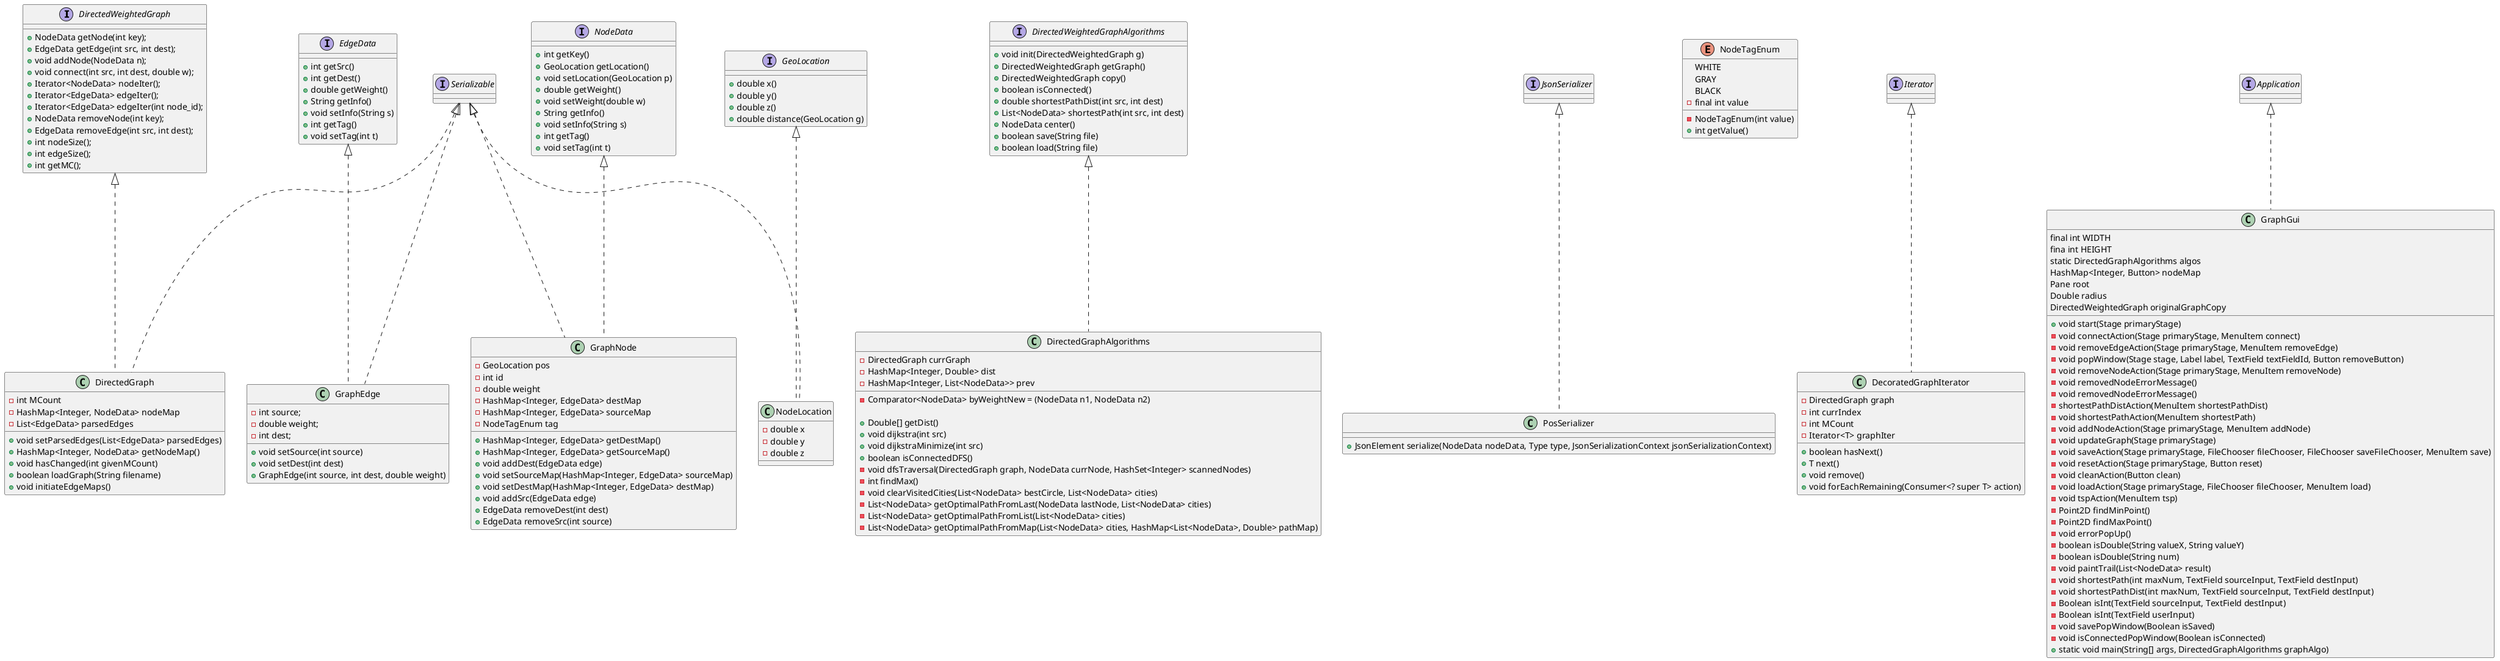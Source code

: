 @startuml
'https://plantuml.com/class-diagram

interface DirectedWeightedGraph{
    + NodeData getNode(int key);
    + EdgeData getEdge(int src, int dest);
    + void addNode(NodeData n);
    + void connect(int src, int dest, double w);
    + Iterator<NodeData> nodeIter();
    + Iterator<EdgeData> edgeIter();
    + Iterator<EdgeData> edgeIter(int node_id);
    + NodeData removeNode(int key);
    + EdgeData removeEdge(int src, int dest);
    + int nodeSize();
    + int edgeSize();
    + int getMC();
}

interface DirectedWeightedGraphAlgorithms{

    + void init(DirectedWeightedGraph g)
    + DirectedWeightedGraph getGraph()
    + DirectedWeightedGraph copy()
    + boolean isConnected()
    + double shortestPathDist(int src, int dest)
    + List<NodeData> shortestPath(int src, int dest)
    + NodeData center()
    + boolean save(String file)
    + boolean load(String file)
}

class DirectedGraph implements DirectedWeightedGraph, Serializable {

    - int MCount
    - HashMap<Integer, NodeData> nodeMap
    - List<EdgeData> parsedEdges

    + void setParsedEdges(List<EdgeData> parsedEdges)
    + HashMap<Integer, NodeData> getNodeMap()
    + void hasChanged(int givenMCount)
    + boolean loadGraph(String filename)
    + void initiateEdgeMaps()

}

class DirectedGraphAlgorithms implements DirectedWeightedGraphAlgorithms {
    - DirectedGraph currGraph
    - HashMap<Integer, Double> dist
    - HashMap<Integer, List<NodeData>> prev
    - Comparator<NodeData> byWeightNew = (NodeData n1, NodeData n2)

    + Double[] getDist()
    + void dijkstra(int src)
    + void dijkstraMinimize(int src)
    + boolean isConnectedDFS()
    - void dfsTraversal(DirectedGraph graph, NodeData currNode, HashSet<Integer> scannedNodes)
    - int findMax()
    - void clearVisitedCities(List<NodeData> bestCircle, List<NodeData> cities)
    - List<NodeData> getOptimalPathFromLast(NodeData lastNode, List<NodeData> cities)
    - List<NodeData> getOptimalPathFromList(List<NodeData> cities)
    - List<NodeData> getOptimalPathFromMap(List<NodeData> cities, HashMap<List<NodeData>, Double> pathMap)
}

interface EdgeData{
    + int getSrc()
    + int getDest()
    + double getWeight()
    + String getInfo()
    + void setInfo(String s)
    + int getTag()
    + void setTag(int t)
}

class GraphEdge implements EdgeData, Serializable {
    - int source;
    - double weight;
    - int dest;
    + void setSource(int source)
    + void setDest(int dest)
    + GraphEdge(int source, int dest, double weight)
}

interface NodeData {
    + int getKey()
    + GeoLocation getLocation()
    + void setLocation(GeoLocation p)
    + double getWeight()
    + void setWeight(double w)
    + String getInfo()
    + void setInfo(String s)
    + int getTag()
    + void setTag(int t)
}

class GraphNode implements NodeData, Serializable {

    - GeoLocation pos
    - int id
    - double weight
    - HashMap<Integer, EdgeData> destMap
    - HashMap<Integer, EdgeData> sourceMap
    - NodeTagEnum tag

    + HashMap<Integer, EdgeData> getDestMap()
    + HashMap<Integer, EdgeData> getSourceMap()
    + void addDest(EdgeData edge)
    + void setSourceMap(HashMap<Integer, EdgeData> sourceMap)
    + void setDestMap(HashMap<Integer, EdgeData> destMap)
    + void addSrc(EdgeData edge)
    + EdgeData removeDest(int dest)
    + EdgeData removeSrc(int source)

}

interface GeoLocation {

    + double x()
    + double y()
    + double z()
    + double distance(GeoLocation g)
}

class NodeLocation implements GeoLocation, Serializable {

    - double x
    - double y
    - double z

}

class PosSerializer implements JsonSerializer {
    + JsonElement serialize(NodeData nodeData, Type type, JsonSerializationContext jsonSerializationContext)
}

enum NodeTagEnum {
    WHITE
    GRAY
    BLACK
    - final int value
    - NodeTagEnum(int value)
    + int getValue()
}

class DecoratedGraphIterator implements Iterator{
    - DirectedGraph graph
    - int currIndex
    - int MCount
    - Iterator<T> graphIter

    + boolean hasNext()
    + T next()
    + void remove()
    + void forEachRemaining(Consumer<? super T> action)
}

class GraphGui implements Application {
    final int WIDTH
    fina int HEIGHT
    static DirectedGraphAlgorithms algos
    HashMap<Integer, Button> nodeMap
    Pane root
    Double radius
    DirectedWeightedGraph originalGraphCopy

    + void start(Stage primaryStage)
    - void connectAction(Stage primaryStage, MenuItem connect)
    - void removeEdgeAction(Stage primaryStage, MenuItem removeEdge)
    - void popWindow(Stage stage, Label label, TextField textFieldId, Button removeButton)
    - void removeNodeAction(Stage primaryStage, MenuItem removeNode)
    - void removedNodeErrorMessage()
    - void removedNodeErrorMessage()
    - shortestPathDistAction(MenuItem shortestPathDist)
    - void shortestPathAction(MenuItem shortestPath)
    - void addNodeAction(Stage primaryStage, MenuItem addNode)
    - void updateGraph(Stage primaryStage)
    - void saveAction(Stage primaryStage, FileChooser fileChooser, FileChooser saveFileChooser, MenuItem save)
    - void resetAction(Stage primaryStage, Button reset)
    - void cleanAction(Button clean)
    - void loadAction(Stage primaryStage, FileChooser fileChooser, MenuItem load)
    - void tspAction(MenuItem tsp)
    - Point2D findMinPoint()
    - Point2D findMaxPoint()
    - void errorPopUp()
    - boolean isDouble(String valueX, String valueY)
    - boolean isDouble(String num)
    - void paintTrail(List<NodeData> result)
    - void shortestPath(int maxNum, TextField sourceInput, TextField destInput)
    - void shortestPathDist(int maxNum, TextField sourceInput, TextField destInput)
    - Boolean isInt(TextField sourceInput, TextField destInput)
    - Boolean isInt(TextField userInput)
    - void savePopWindow(Boolean isSaved)
    - void isConnectedPopWindow(Boolean isConnected)
    + static void main(String[] args, DirectedGraphAlgorithms graphAlgo)
}

class MyTimer implements AnimationTimer {
    - double radius;
    - DirectedGraphAlgorithms algos;
    - Pane root;
    HashMap<Integer,Button> nodeList;
    - int width;
    - private int height

    + MyTimer(DirectedGraphAlgorithms algos, Pane root,double radius,HashMap<Integer,Button> nodeList,int width,int height)
    + void handle(long l)
    - void connectNodes()
    - double endAngleInBetween(double p1X, double p1Y, double p2X, double p2Y)
    - double startAngleInBetween(double p1X, double p1Y, double p2X, double p2Y)
    - Point2D correctPoint(double x, double y, double angle)
    - void drawArrow(double strPx, double strPy, double endPx, double endPy)
    - double calculateDist(double strPx, double strPy, double endPx, double endPy)
    - void drawNodes();
}

class GraphScale {
    DirectedGraphAlgorithms algos;
    Point2D minPoint;
    Point2D maxPoint;
    int width;
    int height;

    + GraphScale(DirectedGraphAlgorithms graph, int width, int height)
    + void setRange()
    + Point2D convert(Point2D point)
}

@enduml